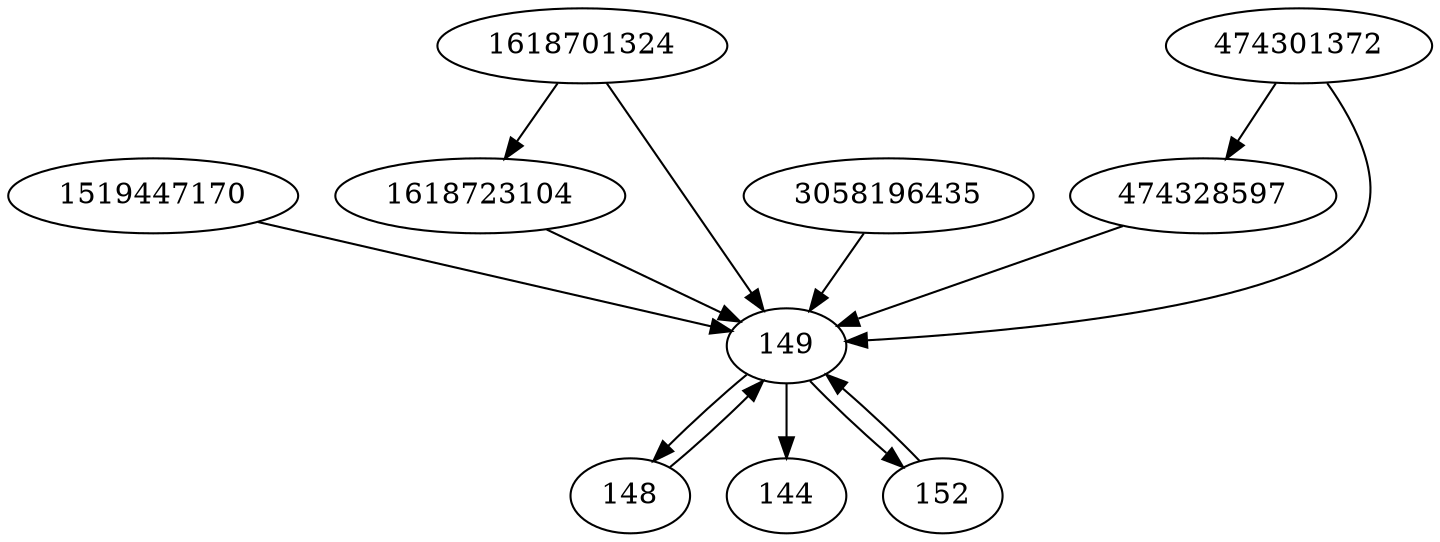 strict digraph  {
1618723104;
1519447170;
1618701324;
144;
3058196435;
148;
474328597;
149;
152;
474301372;
1618723104 -> 149;
1519447170 -> 149;
1618701324 -> 149;
1618701324 -> 1618723104;
3058196435 -> 149;
148 -> 149;
474328597 -> 149;
149 -> 152;
149 -> 148;
149 -> 144;
152 -> 149;
474301372 -> 474328597;
474301372 -> 149;
}
